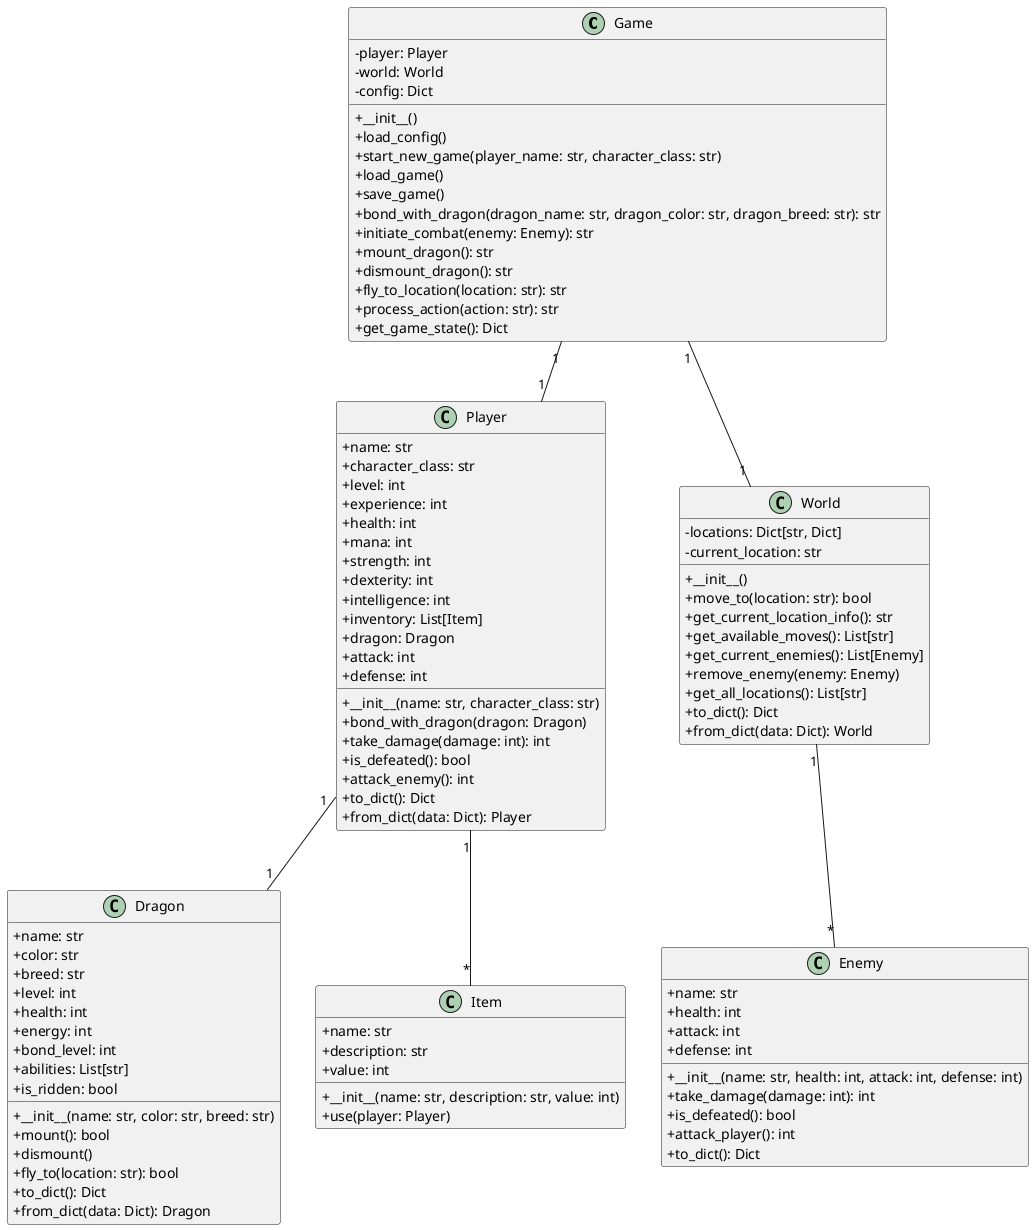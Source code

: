 @startuml
skinparam classAttributeIconSize 0

class Game {
  -player: Player
  -world: World
  -config: Dict
  +__init__()
  +load_config()
  +start_new_game(player_name: str, character_class: str)
  +load_game()
  +save_game()
  +bond_with_dragon(dragon_name: str, dragon_color: str, dragon_breed: str): str
  +initiate_combat(enemy: Enemy): str
  +mount_dragon(): str
  +dismount_dragon(): str
  +fly_to_location(location: str): str
  +process_action(action: str): str
  +get_game_state(): Dict
}

class Player {
  +name: str
  +character_class: str
  +level: int
  +experience: int
  +health: int
  +mana: int
  +strength: int
  +dexterity: int
  +intelligence: int
  +inventory: List[Item]
  +dragon: Dragon
  +attack: int
  +defense: int
  +__init__(name: str, character_class: str)
  +bond_with_dragon(dragon: Dragon)
  +take_damage(damage: int): int
  +is_defeated(): bool
  +attack_enemy(): int
  +to_dict(): Dict
  +from_dict(data: Dict): Player
}

class Dragon {
  +name: str
  +color: str
  +breed: str
  +level: int
  +health: int
  +energy: int
  +bond_level: int
  +abilities: List[str]
  +is_ridden: bool
  +__init__(name: str, color: str, breed: str)
  +mount(): bool
  +dismount()
  +fly_to(location: str): bool
  +to_dict(): Dict
  +from_dict(data: Dict): Dragon
}

class World {
  -locations: Dict[str, Dict]
  -current_location: str
  +__init__()
  +move_to(location: str): bool
  +get_current_location_info(): str
  +get_available_moves(): List[str]
  +get_current_enemies(): List[Enemy]
  +remove_enemy(enemy: Enemy)
  +get_all_locations(): List[str]
  +to_dict(): Dict
  +from_dict(data: Dict): World
}

class Enemy {
  +name: str
  +health: int
  +attack: int
  +defense: int
  +__init__(name: str, health: int, attack: int, defense: int)
  +take_damage(damage: int): int
  +is_defeated(): bool
  +attack_player(): int
  +to_dict(): Dict
}

class Item {
  +name: str
  +description: str
  +value: int
  +__init__(name: str, description: str, value: int)
  +use(player: Player)
}

Game "1" -- "1" Player
Game "1" -- "1" World
World "1" -- "*" Enemy
Player "1" -- "1" Dragon
Player "1" -- "*" Item
@enduml
